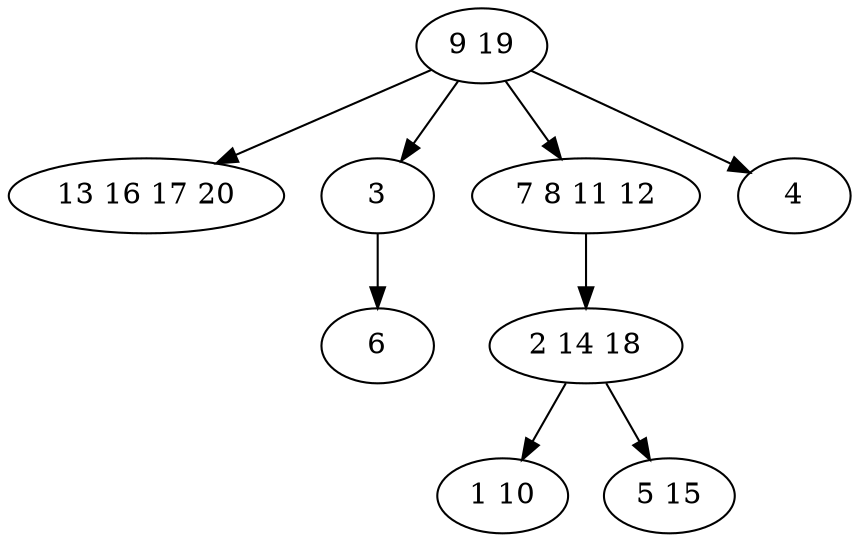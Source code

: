 digraph true_tree {
	"0" -> "1"
	"0" -> "2"
	"0" -> "3"
	"0" -> "4"
	"3" -> "5"
	"2" -> "6"
	"5" -> "7"
	"5" -> "8"
	"0" [label="9 19"];
	"1" [label="13 16 17 20"];
	"2" [label="3"];
	"3" [label="7 8 11 12"];
	"4" [label="4"];
	"5" [label="2 14 18"];
	"6" [label="6"];
	"7" [label="1 10"];
	"8" [label="5 15"];
}

